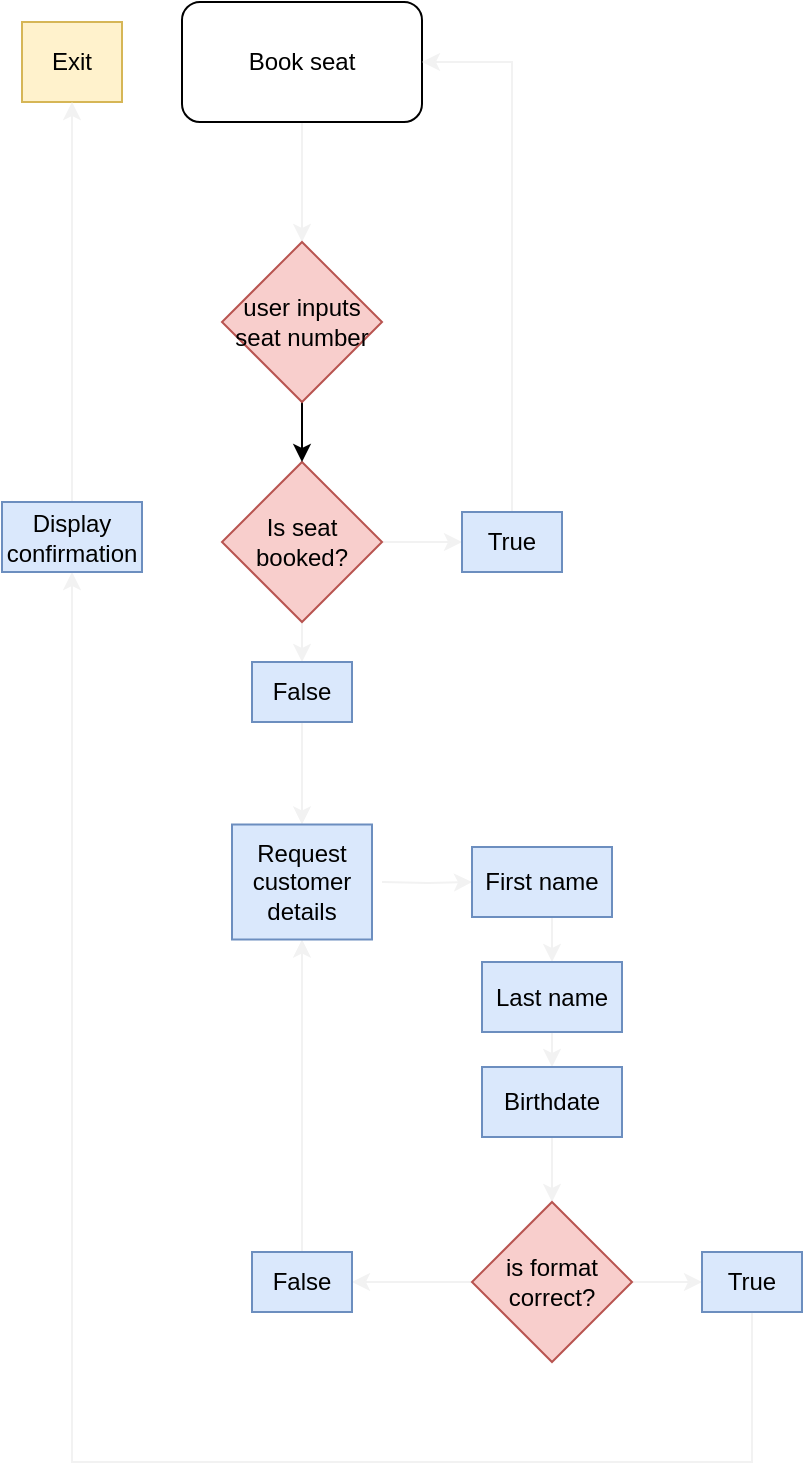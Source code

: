 <mxfile version="21.8.2" type="github">
  <diagram name="Page-1" id="Y_VKMyGLzCOrv4oxXar7">
    <mxGraphModel dx="724" dy="366" grid="1" gridSize="10" guides="1" tooltips="1" connect="1" arrows="1" fold="1" page="1" pageScale="1" pageWidth="850" pageHeight="1100" math="0" shadow="0">
      <root>
        <mxCell id="0" />
        <mxCell id="1" parent="0" />
        <mxCell id="_tMpiJNxdKdV9bOaXBhx-19" style="edgeStyle=orthogonalEdgeStyle;rounded=0;orthogonalLoop=1;jettySize=auto;html=1;entryX=0.5;entryY=0;entryDx=0;entryDy=0;strokeColor=#F2F2F2;" parent="1" source="_tMpiJNxdKdV9bOaXBhx-1" target="_tMpiJNxdKdV9bOaXBhx-17" edge="1">
          <mxGeometry relative="1" as="geometry" />
        </mxCell>
        <mxCell id="_tMpiJNxdKdV9bOaXBhx-1" value="Book seat" style="rounded=1;whiteSpace=wrap;html=1;" parent="1" vertex="1">
          <mxGeometry x="340" width="120" height="60" as="geometry" />
        </mxCell>
        <mxCell id="_tMpiJNxdKdV9bOaXBhx-10" style="edgeStyle=orthogonalEdgeStyle;rounded=0;orthogonalLoop=1;jettySize=auto;html=1;exitX=1;exitY=0.5;exitDx=0;exitDy=0;entryX=0;entryY=0.5;entryDx=0;entryDy=0;strokeColor=#F2F2F2;" parent="1" source="_tMpiJNxdKdV9bOaXBhx-3" target="_tMpiJNxdKdV9bOaXBhx-9" edge="1">
          <mxGeometry relative="1" as="geometry" />
        </mxCell>
        <mxCell id="_tMpiJNxdKdV9bOaXBhx-14" style="edgeStyle=orthogonalEdgeStyle;rounded=0;orthogonalLoop=1;jettySize=auto;html=1;exitX=0.5;exitY=1;exitDx=0;exitDy=0;entryX=0.5;entryY=0;entryDx=0;entryDy=0;strokeColor=#F2F2F2;" parent="1" source="_tMpiJNxdKdV9bOaXBhx-3" target="_tMpiJNxdKdV9bOaXBhx-13" edge="1">
          <mxGeometry relative="1" as="geometry" />
        </mxCell>
        <mxCell id="_tMpiJNxdKdV9bOaXBhx-3" value="Is seat booked?" style="rhombus;whiteSpace=wrap;html=1;fillColor=#f8cecc;strokeColor=#b85450;" parent="1" vertex="1">
          <mxGeometry x="360" y="230" width="80" height="80" as="geometry" />
        </mxCell>
        <mxCell id="_tMpiJNxdKdV9bOaXBhx-40" style="edgeStyle=orthogonalEdgeStyle;rounded=0;orthogonalLoop=1;jettySize=auto;html=1;entryX=0;entryY=0.5;entryDx=0;entryDy=0;strokeColor=#F2F2F2;" parent="1" target="_tMpiJNxdKdV9bOaXBhx-25" edge="1">
          <mxGeometry relative="1" as="geometry">
            <mxPoint x="440" y="440" as="sourcePoint" />
          </mxGeometry>
        </mxCell>
        <mxCell id="_tMpiJNxdKdV9bOaXBhx-11" style="edgeStyle=orthogonalEdgeStyle;rounded=0;orthogonalLoop=1;jettySize=auto;html=1;exitX=0.5;exitY=0;exitDx=0;exitDy=0;entryX=1;entryY=0.5;entryDx=0;entryDy=0;strokeColor=#F2F2F2;" parent="1" source="_tMpiJNxdKdV9bOaXBhx-9" target="_tMpiJNxdKdV9bOaXBhx-1" edge="1">
          <mxGeometry relative="1" as="geometry" />
        </mxCell>
        <mxCell id="_tMpiJNxdKdV9bOaXBhx-9" value="True" style="rounded=0;whiteSpace=wrap;html=1;fillColor=#dae8fc;strokeColor=#6c8ebf;" parent="1" vertex="1">
          <mxGeometry x="480" y="255" width="50" height="30" as="geometry" />
        </mxCell>
        <mxCell id="_tMpiJNxdKdV9bOaXBhx-15" style="edgeStyle=orthogonalEdgeStyle;rounded=0;orthogonalLoop=1;jettySize=auto;html=1;exitX=0.5;exitY=1;exitDx=0;exitDy=0;entryX=0.5;entryY=0;entryDx=0;entryDy=0;strokeColor=#F2F2F2;" parent="1" source="_tMpiJNxdKdV9bOaXBhx-13" target="Q53NSRtB03QyKIRW1DKv-1" edge="1">
          <mxGeometry relative="1" as="geometry">
            <mxPoint x="400" y="400" as="targetPoint" />
          </mxGeometry>
        </mxCell>
        <mxCell id="_tMpiJNxdKdV9bOaXBhx-13" value="False" style="rounded=0;whiteSpace=wrap;html=1;fillColor=#dae8fc;strokeColor=#6c8ebf;" parent="1" vertex="1">
          <mxGeometry x="375" y="330" width="50" height="30" as="geometry" />
        </mxCell>
        <mxCell id="ZWaSeRFUdhmuZ_nvTGX8-2" style="edgeStyle=orthogonalEdgeStyle;rounded=0;orthogonalLoop=1;jettySize=auto;html=1;exitX=0.5;exitY=1;exitDx=0;exitDy=0;entryX=0.5;entryY=0;entryDx=0;entryDy=0;" edge="1" parent="1" source="_tMpiJNxdKdV9bOaXBhx-17" target="_tMpiJNxdKdV9bOaXBhx-3">
          <mxGeometry relative="1" as="geometry" />
        </mxCell>
        <mxCell id="_tMpiJNxdKdV9bOaXBhx-17" value="user inputs seat number" style="rhombus;whiteSpace=wrap;html=1;fillColor=#f8cecc;strokeColor=#b85450;" parent="1" vertex="1">
          <mxGeometry x="360" y="120" width="80" height="80" as="geometry" />
        </mxCell>
        <mxCell id="_tMpiJNxdKdV9bOaXBhx-23" value="Exit" style="whiteSpace=wrap;html=1;fillColor=#fff2cc;strokeColor=#d6b656;" parent="1" vertex="1">
          <mxGeometry x="260" y="10" width="50" height="40" as="geometry" />
        </mxCell>
        <mxCell id="_tMpiJNxdKdV9bOaXBhx-29" style="edgeStyle=orthogonalEdgeStyle;rounded=0;orthogonalLoop=1;jettySize=auto;html=1;exitX=0.5;exitY=1;exitDx=0;exitDy=0;entryX=0.5;entryY=0;entryDx=0;entryDy=0;strokeColor=#F2F2F2;" parent="1" source="_tMpiJNxdKdV9bOaXBhx-25" target="_tMpiJNxdKdV9bOaXBhx-26" edge="1">
          <mxGeometry relative="1" as="geometry" />
        </mxCell>
        <mxCell id="_tMpiJNxdKdV9bOaXBhx-25" value="First name" style="rounded=0;whiteSpace=wrap;html=1;fillColor=#dae8fc;strokeColor=#6c8ebf;" parent="1" vertex="1">
          <mxGeometry x="485" y="422.5" width="70" height="35" as="geometry" />
        </mxCell>
        <mxCell id="_tMpiJNxdKdV9bOaXBhx-31" style="edgeStyle=orthogonalEdgeStyle;rounded=0;orthogonalLoop=1;jettySize=auto;html=1;exitX=0.5;exitY=1;exitDx=0;exitDy=0;entryX=0.5;entryY=0;entryDx=0;entryDy=0;strokeColor=#F2F2F2;" parent="1" source="_tMpiJNxdKdV9bOaXBhx-26" target="_tMpiJNxdKdV9bOaXBhx-28" edge="1">
          <mxGeometry relative="1" as="geometry" />
        </mxCell>
        <mxCell id="_tMpiJNxdKdV9bOaXBhx-26" value="Last name" style="rounded=0;whiteSpace=wrap;html=1;fillColor=#dae8fc;strokeColor=#6c8ebf;" parent="1" vertex="1">
          <mxGeometry x="490" y="480" width="70" height="35" as="geometry" />
        </mxCell>
        <mxCell id="_tMpiJNxdKdV9bOaXBhx-33" style="edgeStyle=orthogonalEdgeStyle;rounded=0;orthogonalLoop=1;jettySize=auto;html=1;exitX=0.5;exitY=1;exitDx=0;exitDy=0;entryX=0.5;entryY=0;entryDx=0;entryDy=0;strokeColor=#F2F2F2;" parent="1" source="_tMpiJNxdKdV9bOaXBhx-28" target="_tMpiJNxdKdV9bOaXBhx-32" edge="1">
          <mxGeometry relative="1" as="geometry" />
        </mxCell>
        <mxCell id="_tMpiJNxdKdV9bOaXBhx-28" value="Birthdate" style="rounded=0;whiteSpace=wrap;html=1;fillColor=#dae8fc;strokeColor=#6c8ebf;" parent="1" vertex="1">
          <mxGeometry x="490" y="532.5" width="70" height="35" as="geometry" />
        </mxCell>
        <mxCell id="_tMpiJNxdKdV9bOaXBhx-35" style="edgeStyle=orthogonalEdgeStyle;rounded=0;orthogonalLoop=1;jettySize=auto;html=1;entryX=1;entryY=0.5;entryDx=0;entryDy=0;strokeColor=#F2F2F2;" parent="1" source="_tMpiJNxdKdV9bOaXBhx-32" target="_tMpiJNxdKdV9bOaXBhx-34" edge="1">
          <mxGeometry relative="1" as="geometry" />
        </mxCell>
        <mxCell id="_tMpiJNxdKdV9bOaXBhx-38" style="edgeStyle=orthogonalEdgeStyle;rounded=0;orthogonalLoop=1;jettySize=auto;html=1;exitX=1;exitY=0.5;exitDx=0;exitDy=0;entryX=0;entryY=0.5;entryDx=0;entryDy=0;strokeColor=#F2F2F2;" parent="1" source="_tMpiJNxdKdV9bOaXBhx-32" target="_tMpiJNxdKdV9bOaXBhx-37" edge="1">
          <mxGeometry relative="1" as="geometry" />
        </mxCell>
        <mxCell id="_tMpiJNxdKdV9bOaXBhx-32" value="is format correct?" style="rhombus;whiteSpace=wrap;html=1;fillColor=#f8cecc;strokeColor=#b85450;" parent="1" vertex="1">
          <mxGeometry x="485" y="600" width="80" height="80" as="geometry" />
        </mxCell>
        <mxCell id="_tMpiJNxdKdV9bOaXBhx-36" style="edgeStyle=orthogonalEdgeStyle;rounded=0;orthogonalLoop=1;jettySize=auto;html=1;entryX=0.5;entryY=1;entryDx=0;entryDy=0;strokeColor=#F2F2F2;" parent="1" source="_tMpiJNxdKdV9bOaXBhx-34" target="Q53NSRtB03QyKIRW1DKv-1" edge="1">
          <mxGeometry relative="1" as="geometry">
            <mxPoint x="400" y="480" as="targetPoint" />
          </mxGeometry>
        </mxCell>
        <mxCell id="_tMpiJNxdKdV9bOaXBhx-34" value="False" style="rounded=0;whiteSpace=wrap;html=1;fillColor=#dae8fc;strokeColor=#6c8ebf;" parent="1" vertex="1">
          <mxGeometry x="375" y="625" width="50" height="30" as="geometry" />
        </mxCell>
        <mxCell id="_tMpiJNxdKdV9bOaXBhx-43" style="edgeStyle=orthogonalEdgeStyle;rounded=0;orthogonalLoop=1;jettySize=auto;html=1;exitX=0.5;exitY=1;exitDx=0;exitDy=0;entryX=0.5;entryY=1;entryDx=0;entryDy=0;strokeColor=#F2F2F2;" parent="1" source="_tMpiJNxdKdV9bOaXBhx-37" target="_tMpiJNxdKdV9bOaXBhx-41" edge="1">
          <mxGeometry relative="1" as="geometry">
            <Array as="points">
              <mxPoint x="625" y="730" />
              <mxPoint x="285" y="730" />
            </Array>
          </mxGeometry>
        </mxCell>
        <mxCell id="_tMpiJNxdKdV9bOaXBhx-37" value="True" style="rounded=0;whiteSpace=wrap;html=1;fillColor=#dae8fc;strokeColor=#6c8ebf;" parent="1" vertex="1">
          <mxGeometry x="600" y="625" width="50" height="30" as="geometry" />
        </mxCell>
        <mxCell id="_tMpiJNxdKdV9bOaXBhx-44" style="edgeStyle=orthogonalEdgeStyle;rounded=0;orthogonalLoop=1;jettySize=auto;html=1;strokeColor=#F2F2F2;entryX=0.5;entryY=1;entryDx=0;entryDy=0;" parent="1" source="_tMpiJNxdKdV9bOaXBhx-41" edge="1" target="_tMpiJNxdKdV9bOaXBhx-23">
          <mxGeometry relative="1" as="geometry">
            <mxPoint x="285" y="160" as="targetPoint" />
          </mxGeometry>
        </mxCell>
        <mxCell id="_tMpiJNxdKdV9bOaXBhx-41" value="Display confirmation" style="rounded=0;whiteSpace=wrap;html=1;fillColor=#dae8fc;strokeColor=#6c8ebf;" parent="1" vertex="1">
          <mxGeometry x="250" y="250" width="70" height="35" as="geometry" />
        </mxCell>
        <mxCell id="Q53NSRtB03QyKIRW1DKv-1" value="Request customer details" style="rounded=0;whiteSpace=wrap;html=1;fillColor=#dae8fc;strokeColor=#6c8ebf;" parent="1" vertex="1">
          <mxGeometry x="365" y="411.25" width="70" height="57.5" as="geometry" />
        </mxCell>
      </root>
    </mxGraphModel>
  </diagram>
</mxfile>
